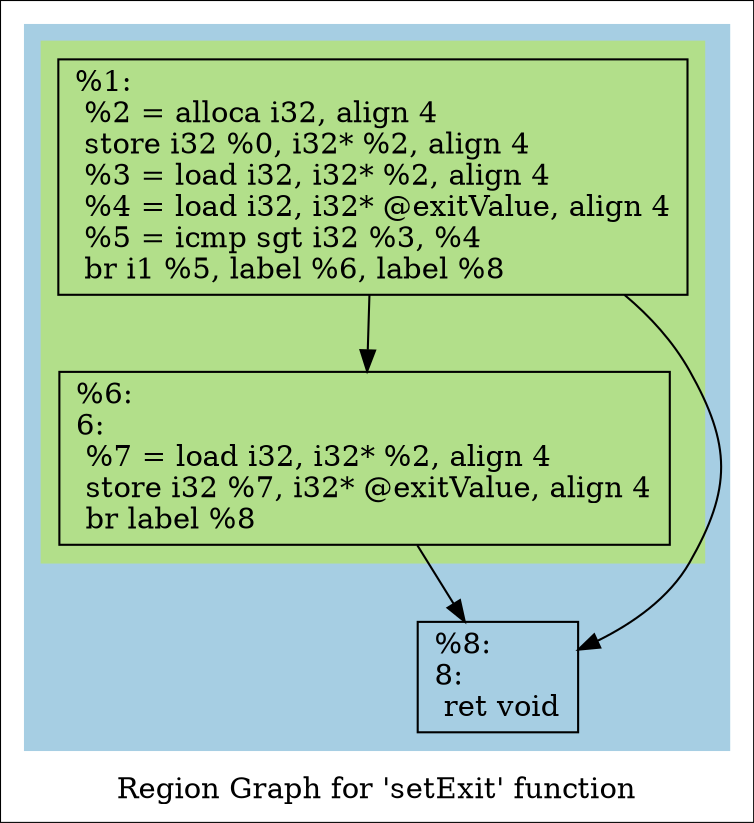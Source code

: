 digraph "Region Graph for 'setExit' function" {
	label="Region Graph for 'setExit' function";

	Node0x2b51c80 [shape=record,label="{%1:\l  %2 = alloca i32, align 4\l  store i32 %0, i32* %2, align 4\l  %3 = load i32, i32* %2, align 4\l  %4 = load i32, i32* @exitValue, align 4\l  %5 = icmp sgt i32 %3, %4\l  br i1 %5, label %6, label %8\l}"];
	Node0x2b51c80 -> Node0x2b44120;
	Node0x2b51c80 -> Node0x284cb30;
	Node0x2b44120 [shape=record,label="{%6:\l6:                                                \l  %7 = load i32, i32* %2, align 4\l  store i32 %7, i32* @exitValue, align 4\l  br label %8\l}"];
	Node0x2b44120 -> Node0x284cb30;
	Node0x284cb30 [shape=record,label="{%8:\l8:                                                \l  ret void\l}"];
	colorscheme = "paired12"
        subgraph cluster_0x2b87560 {
          label = "";
          style = filled;
          color = 1
          subgraph cluster_0x2b92e10 {
            label = "";
            style = filled;
            color = 3
            Node0x2b51c80;
            Node0x2b44120;
          }
          Node0x284cb30;
        }
}
